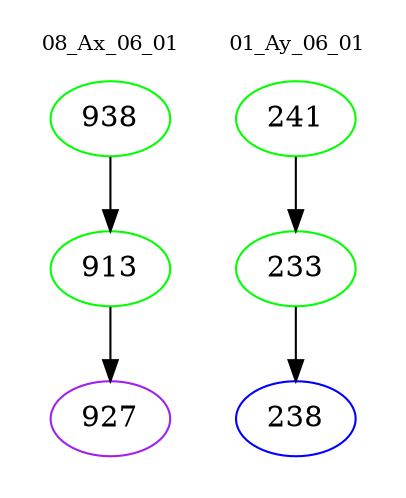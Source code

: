 digraph{
subgraph cluster_0 {
color = white
label = "08_Ax_06_01";
fontsize=10;
T0_938 [label="938", color="green"]
T0_938 -> T0_913 [color="black"]
T0_913 [label="913", color="green"]
T0_913 -> T0_927 [color="black"]
T0_927 [label="927", color="purple"]
}
subgraph cluster_1 {
color = white
label = "01_Ay_06_01";
fontsize=10;
T1_241 [label="241", color="green"]
T1_241 -> T1_233 [color="black"]
T1_233 [label="233", color="green"]
T1_233 -> T1_238 [color="black"]
T1_238 [label="238", color="blue"]
}
}
